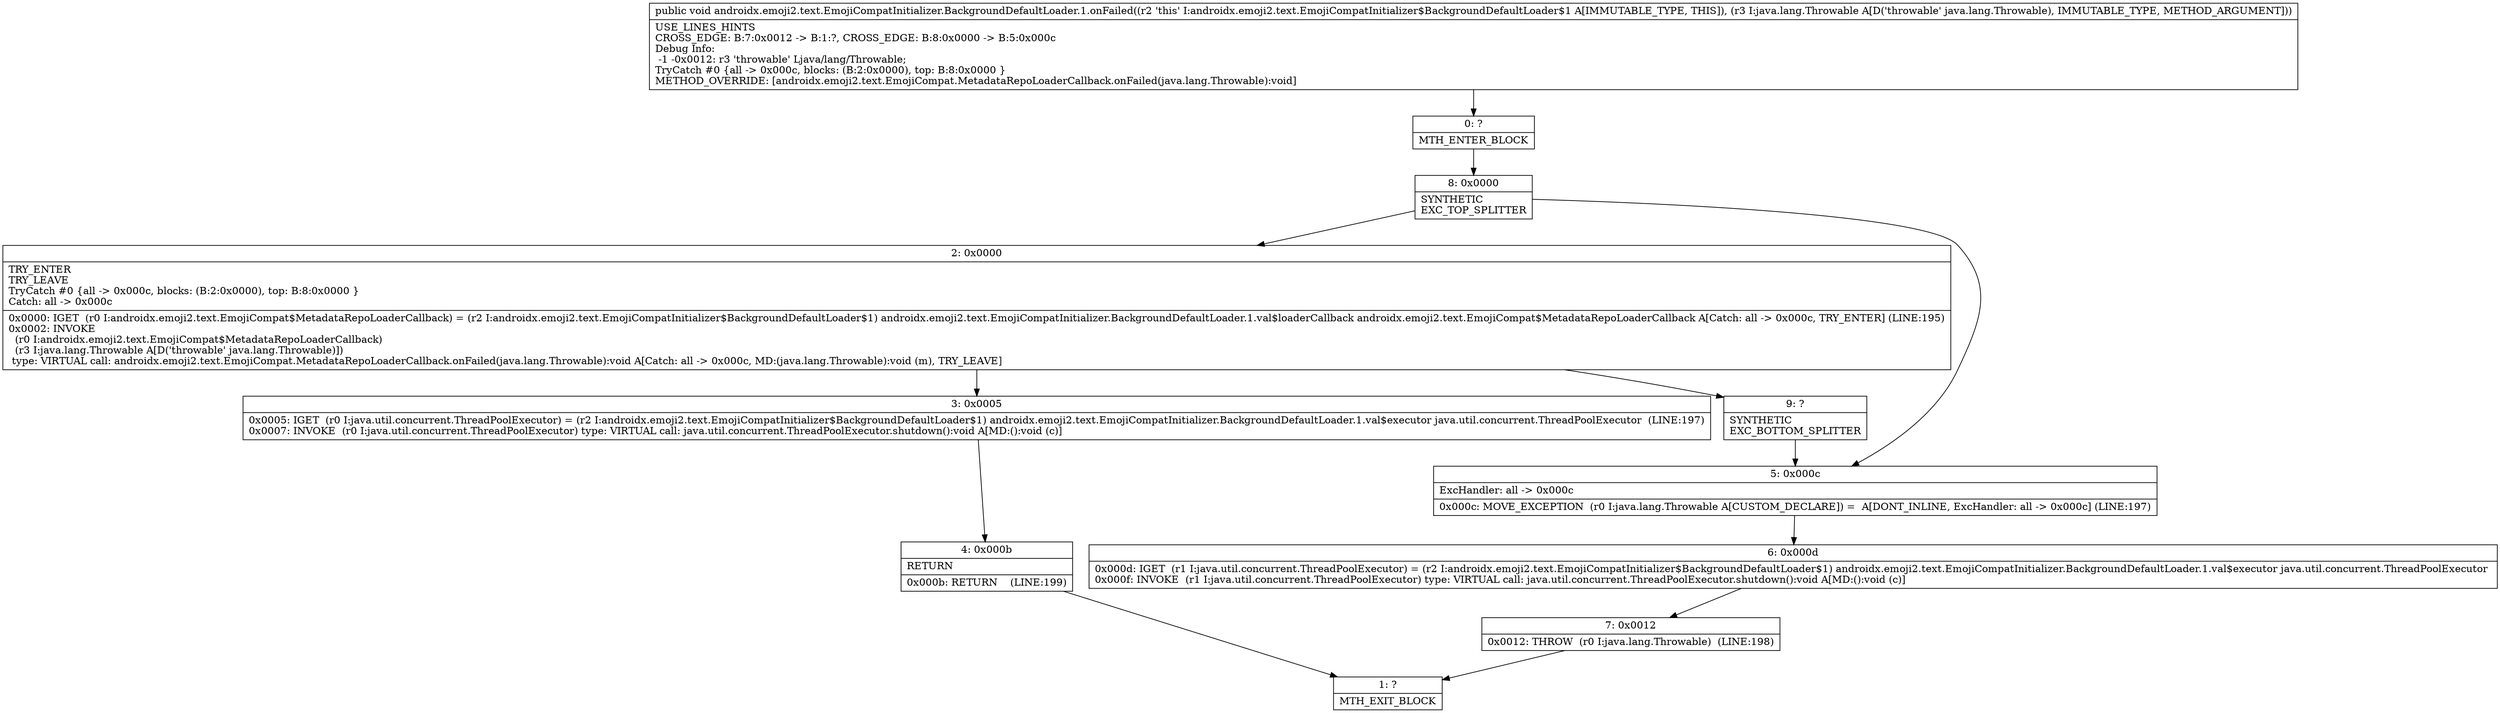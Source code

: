 digraph "CFG forandroidx.emoji2.text.EmojiCompatInitializer.BackgroundDefaultLoader.1.onFailed(Ljava\/lang\/Throwable;)V" {
Node_0 [shape=record,label="{0\:\ ?|MTH_ENTER_BLOCK\l}"];
Node_8 [shape=record,label="{8\:\ 0x0000|SYNTHETIC\lEXC_TOP_SPLITTER\l}"];
Node_2 [shape=record,label="{2\:\ 0x0000|TRY_ENTER\lTRY_LEAVE\lTryCatch #0 \{all \-\> 0x000c, blocks: (B:2:0x0000), top: B:8:0x0000 \}\lCatch: all \-\> 0x000c\l|0x0000: IGET  (r0 I:androidx.emoji2.text.EmojiCompat$MetadataRepoLoaderCallback) = (r2 I:androidx.emoji2.text.EmojiCompatInitializer$BackgroundDefaultLoader$1) androidx.emoji2.text.EmojiCompatInitializer.BackgroundDefaultLoader.1.val$loaderCallback androidx.emoji2.text.EmojiCompat$MetadataRepoLoaderCallback A[Catch: all \-\> 0x000c, TRY_ENTER] (LINE:195)\l0x0002: INVOKE  \l  (r0 I:androidx.emoji2.text.EmojiCompat$MetadataRepoLoaderCallback)\l  (r3 I:java.lang.Throwable A[D('throwable' java.lang.Throwable)])\l type: VIRTUAL call: androidx.emoji2.text.EmojiCompat.MetadataRepoLoaderCallback.onFailed(java.lang.Throwable):void A[Catch: all \-\> 0x000c, MD:(java.lang.Throwable):void (m), TRY_LEAVE]\l}"];
Node_3 [shape=record,label="{3\:\ 0x0005|0x0005: IGET  (r0 I:java.util.concurrent.ThreadPoolExecutor) = (r2 I:androidx.emoji2.text.EmojiCompatInitializer$BackgroundDefaultLoader$1) androidx.emoji2.text.EmojiCompatInitializer.BackgroundDefaultLoader.1.val$executor java.util.concurrent.ThreadPoolExecutor  (LINE:197)\l0x0007: INVOKE  (r0 I:java.util.concurrent.ThreadPoolExecutor) type: VIRTUAL call: java.util.concurrent.ThreadPoolExecutor.shutdown():void A[MD:():void (c)]\l}"];
Node_4 [shape=record,label="{4\:\ 0x000b|RETURN\l|0x000b: RETURN    (LINE:199)\l}"];
Node_1 [shape=record,label="{1\:\ ?|MTH_EXIT_BLOCK\l}"];
Node_9 [shape=record,label="{9\:\ ?|SYNTHETIC\lEXC_BOTTOM_SPLITTER\l}"];
Node_5 [shape=record,label="{5\:\ 0x000c|ExcHandler: all \-\> 0x000c\l|0x000c: MOVE_EXCEPTION  (r0 I:java.lang.Throwable A[CUSTOM_DECLARE]) =  A[DONT_INLINE, ExcHandler: all \-\> 0x000c] (LINE:197)\l}"];
Node_6 [shape=record,label="{6\:\ 0x000d|0x000d: IGET  (r1 I:java.util.concurrent.ThreadPoolExecutor) = (r2 I:androidx.emoji2.text.EmojiCompatInitializer$BackgroundDefaultLoader$1) androidx.emoji2.text.EmojiCompatInitializer.BackgroundDefaultLoader.1.val$executor java.util.concurrent.ThreadPoolExecutor \l0x000f: INVOKE  (r1 I:java.util.concurrent.ThreadPoolExecutor) type: VIRTUAL call: java.util.concurrent.ThreadPoolExecutor.shutdown():void A[MD:():void (c)]\l}"];
Node_7 [shape=record,label="{7\:\ 0x0012|0x0012: THROW  (r0 I:java.lang.Throwable)  (LINE:198)\l}"];
MethodNode[shape=record,label="{public void androidx.emoji2.text.EmojiCompatInitializer.BackgroundDefaultLoader.1.onFailed((r2 'this' I:androidx.emoji2.text.EmojiCompatInitializer$BackgroundDefaultLoader$1 A[IMMUTABLE_TYPE, THIS]), (r3 I:java.lang.Throwable A[D('throwable' java.lang.Throwable), IMMUTABLE_TYPE, METHOD_ARGUMENT]))  | USE_LINES_HINTS\lCROSS_EDGE: B:7:0x0012 \-\> B:1:?, CROSS_EDGE: B:8:0x0000 \-\> B:5:0x000c\lDebug Info:\l  \-1 \-0x0012: r3 'throwable' Ljava\/lang\/Throwable;\lTryCatch #0 \{all \-\> 0x000c, blocks: (B:2:0x0000), top: B:8:0x0000 \}\lMETHOD_OVERRIDE: [androidx.emoji2.text.EmojiCompat.MetadataRepoLoaderCallback.onFailed(java.lang.Throwable):void]\l}"];
MethodNode -> Node_0;Node_0 -> Node_8;
Node_8 -> Node_2;
Node_8 -> Node_5;
Node_2 -> Node_3;
Node_2 -> Node_9;
Node_3 -> Node_4;
Node_4 -> Node_1;
Node_9 -> Node_5;
Node_5 -> Node_6;
Node_6 -> Node_7;
Node_7 -> Node_1;
}

